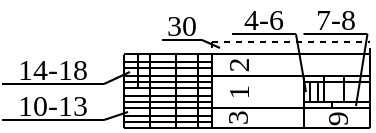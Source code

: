 <mxfile version="14.5.1" type="device"><diagram id="sRBYyVevps4pl8VskuLO" name="Page-1"><mxGraphModel dx="402" dy="320" grid="1" gridSize="1" guides="1" tooltips="1" connect="1" arrows="1" fold="1" page="1" pageScale="1" pageWidth="280" pageHeight="200" math="0" shadow="0"><root><mxCell id="0"/><mxCell id="1" parent="0"/><mxCell id="GCw-vA1qznUywPZfo7SC-8" value="" style="rounded=0;whiteSpace=wrap;html=1;fontSize=15;noLabel=1;fontColor=none;strokeColor=none;" vertex="1" parent="1"><mxGeometry x="172" y="139" width="21" height="19" as="geometry"/></mxCell><mxCell id="GCw-vA1qznUywPZfo7SC-7" value="" style="rounded=0;whiteSpace=wrap;html=1;fontSize=15;noLabel=1;fontColor=none;strokeColor=none;" vertex="1" parent="1"><mxGeometry x="242" y="136" width="34" height="22" as="geometry"/></mxCell><mxCell id="U6kisqNHEcAzyzzc-JyP-313" value="" style="rounded=0;whiteSpace=wrap;html=1;fontSize=15;noLabel=1;fontColor=none;strokeColor=none;" parent="1" vertex="1"><mxGeometry x="207" y="136" width="32" height="22" as="geometry"/></mxCell><mxCell id="U6kisqNHEcAzyzzc-JyP-227" value="" style="endArrow=none;html=1;fontSize=15;" parent="1" edge="1"><mxGeometry width="50" height="50" relative="1" as="geometry"><mxPoint x="153" y="196" as="sourcePoint"/><mxPoint x="153" y="159.333" as="targetPoint"/></mxGeometry></mxCell><mxCell id="U6kisqNHEcAzyzzc-JyP-231" value="" style="endArrow=none;html=1;fontSize=15;" parent="1" edge="1"><mxGeometry width="50" height="50" relative="1" as="geometry"><mxPoint x="153" y="196" as="sourcePoint"/><mxPoint x="276" y="196" as="targetPoint"/></mxGeometry></mxCell><mxCell id="U6kisqNHEcAzyzzc-JyP-232" value="" style="endArrow=none;html=1;fontSize=15;" parent="1" edge="1"><mxGeometry width="50" height="50" relative="1" as="geometry"><mxPoint x="276" y="196" as="sourcePoint"/><mxPoint x="276" y="159" as="targetPoint"/></mxGeometry></mxCell><mxCell id="U6kisqNHEcAzyzzc-JyP-233" value="" style="endArrow=none;html=1;fontSize=15;" parent="1" edge="1"><mxGeometry width="50" height="50" relative="1" as="geometry"><mxPoint x="153" y="159" as="sourcePoint"/><mxPoint x="276" y="159" as="targetPoint"/></mxGeometry></mxCell><mxCell id="U6kisqNHEcAzyzzc-JyP-262" value="&lt;font face=&quot;Verdana&quot; style=&quot;font-size: 15px&quot;&gt;7-8&lt;/font&gt;" style="text;html=1;strokeColor=none;fillColor=none;align=center;verticalAlign=middle;whiteSpace=wrap;rounded=0;fontSize=15;" parent="1" vertex="1"><mxGeometry x="242.75" y="133" width="32" height="16" as="geometry"/></mxCell><mxCell id="U6kisqNHEcAzyzzc-JyP-279" value="" style="endArrow=none;html=1;fontSize=15;" parent="1" edge="1"><mxGeometry width="50" height="50" relative="1" as="geometry"><mxPoint x="160" y="176" as="sourcePoint"/><mxPoint x="160" y="159.003" as="targetPoint"/></mxGeometry></mxCell><mxCell id="U6kisqNHEcAzyzzc-JyP-280" value="" style="endArrow=none;html=1;fontSize=15;" parent="1" edge="1"><mxGeometry width="50" height="50" relative="1" as="geometry"><mxPoint x="166" y="195.67" as="sourcePoint"/><mxPoint x="166" y="159.003" as="targetPoint"/></mxGeometry></mxCell><mxCell id="U6kisqNHEcAzyzzc-JyP-282" value="" style="endArrow=none;html=1;fontSize=15;" parent="1" edge="1"><mxGeometry width="50" height="50" relative="1" as="geometry"><mxPoint x="179" y="195.67" as="sourcePoint"/><mxPoint x="179" y="159.003" as="targetPoint"/></mxGeometry></mxCell><mxCell id="U6kisqNHEcAzyzzc-JyP-283" value="" style="endArrow=none;html=1;fontSize=15;" parent="1" edge="1"><mxGeometry width="50" height="50" relative="1" as="geometry"><mxPoint x="190" y="195.67" as="sourcePoint"/><mxPoint x="190" y="159.003" as="targetPoint"/></mxGeometry></mxCell><mxCell id="U6kisqNHEcAzyzzc-JyP-284" value="" style="endArrow=none;html=1;fontSize=15;" parent="1" edge="1"><mxGeometry width="50" height="50" relative="1" as="geometry"><mxPoint x="197" y="195.67" as="sourcePoint"/><mxPoint x="197" y="159.003" as="targetPoint"/></mxGeometry></mxCell><mxCell id="U6kisqNHEcAzyzzc-JyP-285" value="" style="endArrow=none;html=1;fontSize=15;" parent="1" edge="1"><mxGeometry width="50" height="50" relative="1" as="geometry"><mxPoint x="153.0" y="166" as="sourcePoint"/><mxPoint x="197" y="166" as="targetPoint"/></mxGeometry></mxCell><mxCell id="U6kisqNHEcAzyzzc-JyP-286" value="" style="endArrow=none;html=1;fontSize=15;" parent="1" edge="1"><mxGeometry width="50" height="50" relative="1" as="geometry"><mxPoint x="153.0" y="176" as="sourcePoint"/><mxPoint x="197" y="176" as="targetPoint"/></mxGeometry></mxCell><mxCell id="U6kisqNHEcAzyzzc-JyP-287" value="" style="endArrow=none;html=1;fontSize=15;" parent="1" edge="1"><mxGeometry width="50" height="50" relative="1" as="geometry"><mxPoint x="243.01" y="173" as="sourcePoint"/><mxPoint x="276.01" y="173" as="targetPoint"/></mxGeometry></mxCell><mxCell id="U6kisqNHEcAzyzzc-JyP-288" value="" style="endArrow=none;html=1;fontSize=15;" parent="1" edge="1"><mxGeometry width="50" height="50" relative="1" as="geometry"><mxPoint x="153.0" y="186" as="sourcePoint"/><mxPoint x="276" y="186" as="targetPoint"/></mxGeometry></mxCell><mxCell id="U6kisqNHEcAzyzzc-JyP-289" value="" style="endArrow=none;html=1;fontSize=15;" parent="1" edge="1"><mxGeometry width="50" height="50" relative="1" as="geometry"><mxPoint x="243" y="195.67" as="sourcePoint"/><mxPoint x="243" y="170" as="targetPoint"/></mxGeometry></mxCell><mxCell id="U6kisqNHEcAzyzzc-JyP-290" value="" style="endArrow=none;html=1;fontSize=15;" parent="1" edge="1"><mxGeometry width="50" height="50" relative="1" as="geometry"><mxPoint x="253" y="183" as="sourcePoint"/><mxPoint x="253" y="170" as="targetPoint"/></mxGeometry></mxCell><mxCell id="U6kisqNHEcAzyzzc-JyP-292" value="" style="endArrow=none;html=1;fontSize=15;" parent="1" edge="1"><mxGeometry width="50" height="50" relative="1" as="geometry"><mxPoint x="263" y="183" as="sourcePoint"/><mxPoint x="263" y="170" as="targetPoint"/></mxGeometry></mxCell><mxCell id="U6kisqNHEcAzyzzc-JyP-293" value="" style="endArrow=none;html=1;fontSize=15;" parent="1" edge="1"><mxGeometry width="50" height="50" relative="1" as="geometry"><mxPoint x="153.0" y="163" as="sourcePoint"/><mxPoint x="197" y="163" as="targetPoint"/></mxGeometry></mxCell><mxCell id="U6kisqNHEcAzyzzc-JyP-294" value="" style="endArrow=none;html=1;fontSize=15;" parent="1" edge="1"><mxGeometry width="50" height="50" relative="1" as="geometry"><mxPoint x="153.54" y="170" as="sourcePoint"/><mxPoint x="276" y="170" as="targetPoint"/></mxGeometry></mxCell><mxCell id="U6kisqNHEcAzyzzc-JyP-295" value="" style="endArrow=none;html=1;fontSize=15;" parent="1" edge="1"><mxGeometry width="50" height="50" relative="1" as="geometry"><mxPoint x="153.0" y="173" as="sourcePoint"/><mxPoint x="197" y="173" as="targetPoint"/></mxGeometry></mxCell><mxCell id="U6kisqNHEcAzyzzc-JyP-296" value="" style="endArrow=none;html=1;fontSize=15;" parent="1" edge="1"><mxGeometry width="50" height="50" relative="1" as="geometry"><mxPoint x="153" y="180" as="sourcePoint"/><mxPoint x="197" y="180" as="targetPoint"/></mxGeometry></mxCell><mxCell id="U6kisqNHEcAzyzzc-JyP-297" value="" style="endArrow=none;html=1;fontSize=15;" parent="1" edge="1"><mxGeometry width="50" height="50" relative="1" as="geometry"><mxPoint x="153.0" y="183" as="sourcePoint"/><mxPoint x="197" y="183" as="targetPoint"/></mxGeometry></mxCell><mxCell id="U6kisqNHEcAzyzzc-JyP-298" value="" style="endArrow=none;html=1;fontSize=15;" parent="1" edge="1"><mxGeometry width="50" height="50" relative="1" as="geometry"><mxPoint x="153.0" y="190" as="sourcePoint"/><mxPoint x="197" y="190" as="targetPoint"/></mxGeometry></mxCell><mxCell id="U6kisqNHEcAzyzzc-JyP-299" value="" style="endArrow=none;html=1;fontSize=15;" parent="1" edge="1"><mxGeometry width="50" height="50" relative="1" as="geometry"><mxPoint x="153.0" y="193" as="sourcePoint"/><mxPoint x="197" y="193" as="targetPoint"/></mxGeometry></mxCell><mxCell id="U6kisqNHEcAzyzzc-JyP-300" value="&lt;font face=&quot;Verdana&quot; style=&quot;font-size: 15px;&quot;&gt;2&lt;/font&gt;" style="text;html=1;strokeColor=none;fillColor=none;align=center;verticalAlign=middle;whiteSpace=wrap;rounded=0;fontSize=15;rotation=-90;" parent="1" vertex="1"><mxGeometry x="204.25" y="153.75" width="9.5" height="21.5" as="geometry"/></mxCell><mxCell id="U6kisqNHEcAzyzzc-JyP-301" value="&lt;font face=&quot;Verdana&quot; style=&quot;font-size: 15px;&quot;&gt;1&lt;/font&gt;" style="text;html=1;strokeColor=none;fillColor=none;align=center;verticalAlign=middle;whiteSpace=wrap;rounded=0;fontSize=15;rotation=-90;" parent="1" vertex="1"><mxGeometry x="205.81" y="167.07" width="6.5" height="22.88" as="geometry"/></mxCell><mxCell id="U6kisqNHEcAzyzzc-JyP-302" value="&lt;font face=&quot;Verdana&quot; style=&quot;font-size: 15px;&quot;&gt;3&lt;/font&gt;" style="text;html=1;strokeColor=none;fillColor=none;align=center;verticalAlign=middle;whiteSpace=wrap;rounded=0;fontSize=15;rotation=-90;" parent="1" vertex="1"><mxGeometry x="205.53" y="180.35" width="8" height="22.06" as="geometry"/></mxCell><mxCell id="U6kisqNHEcAzyzzc-JyP-304" value="&lt;font face=&quot;Verdana&quot; style=&quot;font-size: 15px;&quot;&gt;9&lt;/font&gt;" style="text;html=1;strokeColor=none;fillColor=none;align=center;verticalAlign=middle;whiteSpace=wrap;rounded=0;fontSize=15;rotation=-90;" parent="1" vertex="1"><mxGeometry x="255.16" y="175.6" width="8.7" height="31.5" as="geometry"/></mxCell><mxCell id="U6kisqNHEcAzyzzc-JyP-305" value="" style="endArrow=none;html=1;fontSize=15;entryX=0;entryY=1;entryDx=0;entryDy=0;exitX=1;exitY=1;exitDx=0;exitDy=0;" parent="1" source="U6kisqNHEcAzyzzc-JyP-262" target="U6kisqNHEcAzyzzc-JyP-262" edge="1"><mxGeometry width="50" height="50" relative="1" as="geometry"><mxPoint x="106.75" y="169" as="sourcePoint"/><mxPoint x="156.75" y="119" as="targetPoint"/></mxGeometry></mxCell><mxCell id="U6kisqNHEcAzyzzc-JyP-306" value="&lt;font face=&quot;Verdana&quot; style=&quot;font-size: 15px&quot;&gt;14-18&lt;/font&gt;" style="text;html=1;strokeColor=none;fillColor=none;align=center;verticalAlign=middle;whiteSpace=wrap;rounded=0;fontSize=15;" parent="1" vertex="1"><mxGeometry x="92" y="158" width="51" height="16" as="geometry"/></mxCell><mxCell id="U6kisqNHEcAzyzzc-JyP-307" value="" style="endArrow=none;html=1;fontSize=15;entryX=0;entryY=1;entryDx=0;entryDy=0;exitX=1;exitY=1;exitDx=0;exitDy=0;" parent="1" source="U6kisqNHEcAzyzzc-JyP-306" target="U6kisqNHEcAzyzzc-JyP-306" edge="1"><mxGeometry width="50" height="50" relative="1" as="geometry"><mxPoint x="42" y="185" as="sourcePoint"/><mxPoint x="92" y="135" as="targetPoint"/></mxGeometry></mxCell><mxCell id="U6kisqNHEcAzyzzc-JyP-308" value="" style="endArrow=none;html=1;fontSize=15;entryX=1;entryY=1;entryDx=0;entryDy=0;" parent="1" target="U6kisqNHEcAzyzzc-JyP-306" edge="1"><mxGeometry width="50" height="50" relative="1" as="geometry"><mxPoint x="156" y="168" as="sourcePoint"/><mxPoint x="132" y="171" as="targetPoint"/></mxGeometry></mxCell><mxCell id="U6kisqNHEcAzyzzc-JyP-309" value="&lt;font face=&quot;Verdana&quot; style=&quot;font-size: 15px;&quot;&gt;10-13&lt;/font&gt;" style="text;html=1;strokeColor=none;fillColor=none;align=center;verticalAlign=middle;whiteSpace=wrap;rounded=0;fontSize=15;" parent="1" vertex="1"><mxGeometry x="92" y="176" width="51" height="16" as="geometry"/></mxCell><mxCell id="U6kisqNHEcAzyzzc-JyP-310" value="" style="endArrow=none;html=1;fontSize=15;entryX=0;entryY=1;entryDx=0;entryDy=0;exitX=1;exitY=1;exitDx=0;exitDy=0;" parent="1" source="U6kisqNHEcAzyzzc-JyP-309" target="U6kisqNHEcAzyzzc-JyP-309" edge="1"><mxGeometry width="50" height="50" relative="1" as="geometry"><mxPoint x="42" y="203.34" as="sourcePoint"/><mxPoint x="92" y="153.34" as="targetPoint"/></mxGeometry></mxCell><mxCell id="U6kisqNHEcAzyzzc-JyP-311" value="" style="endArrow=none;html=1;fontSize=15;entryX=1;entryY=1;entryDx=0;entryDy=0;" parent="1" target="U6kisqNHEcAzyzzc-JyP-309" edge="1"><mxGeometry width="50" height="50" relative="1" as="geometry"><mxPoint x="155" y="188" as="sourcePoint"/><mxPoint x="132" y="189.34" as="targetPoint"/></mxGeometry></mxCell><mxCell id="U6kisqNHEcAzyzzc-JyP-312" value="" style="endArrow=none;html=1;fontSize=15;entryX=1;entryY=1;entryDx=0;entryDy=0;" parent="1" target="U6kisqNHEcAzyzzc-JyP-262" edge="1"><mxGeometry width="50" height="50" relative="1" as="geometry"><mxPoint x="269" y="185" as="sourcePoint"/><mxPoint x="229" y="106" as="targetPoint"/></mxGeometry></mxCell><mxCell id="A89R9GqljYX0OiYE1ksP-2" value="" style="endArrow=none;html=1;fontSize=15;" parent="1" edge="1"><mxGeometry width="50" height="50" relative="1" as="geometry"><mxPoint x="243.01" y="183" as="sourcePoint"/><mxPoint x="276.01" y="183" as="targetPoint"/></mxGeometry></mxCell><mxCell id="A89R9GqljYX0OiYE1ksP-3" value="" style="endArrow=none;html=1;fontSize=15;" parent="1" edge="1"><mxGeometry width="50" height="50" relative="1" as="geometry"><mxPoint x="246" y="183" as="sourcePoint"/><mxPoint x="246" y="173" as="targetPoint"/></mxGeometry></mxCell><mxCell id="A89R9GqljYX0OiYE1ksP-4" value="" style="endArrow=none;html=1;fontSize=15;" parent="1" edge="1"><mxGeometry width="50" height="50" relative="1" as="geometry"><mxPoint x="250" y="183" as="sourcePoint"/><mxPoint x="250" y="173" as="targetPoint"/></mxGeometry></mxCell><mxCell id="A89R9GqljYX0OiYE1ksP-5" value="" style="endArrow=none;html=1;fontSize=15;" parent="1" edge="1"><mxGeometry width="50" height="50" relative="1" as="geometry"><mxPoint x="257" y="186" as="sourcePoint"/><mxPoint x="257" y="183" as="targetPoint"/></mxGeometry></mxCell><mxCell id="A89R9GqljYX0OiYE1ksP-6" value="&lt;font face=&quot;Verdana&quot; style=&quot;font-size: 15px&quot;&gt;4-6&lt;/font&gt;" style="text;html=1;strokeColor=none;fillColor=none;align=center;verticalAlign=middle;whiteSpace=wrap;rounded=0;fontSize=15;" parent="1" vertex="1"><mxGeometry x="207" y="133" width="32" height="16" as="geometry"/></mxCell><mxCell id="A89R9GqljYX0OiYE1ksP-7" value="" style="endArrow=none;html=1;fontSize=15;entryX=0;entryY=1;entryDx=0;entryDy=0;exitX=1;exitY=1;exitDx=0;exitDy=0;" parent="1" source="A89R9GqljYX0OiYE1ksP-6" target="A89R9GqljYX0OiYE1ksP-6" edge="1"><mxGeometry width="50" height="50" relative="1" as="geometry"><mxPoint x="67.75" y="160" as="sourcePoint"/><mxPoint x="117.75" y="110" as="targetPoint"/></mxGeometry></mxCell><mxCell id="A89R9GqljYX0OiYE1ksP-8" value="" style="endArrow=none;html=1;fontSize=15;entryX=1;entryY=1;entryDx=0;entryDy=0;" parent="1" target="A89R9GqljYX0OiYE1ksP-6" edge="1"><mxGeometry width="50" height="50" relative="1" as="geometry"><mxPoint x="244" y="178" as="sourcePoint"/><mxPoint x="190" y="97" as="targetPoint"/></mxGeometry></mxCell><mxCell id="GCw-vA1qznUywPZfo7SC-1" value="" style="endArrow=none;html=1;fontSize=15;dashed=1;" edge="1" parent="1"><mxGeometry width="50" height="50" relative="1" as="geometry"><mxPoint x="197" y="153" as="sourcePoint"/><mxPoint x="276" y="153" as="targetPoint"/></mxGeometry></mxCell><mxCell id="GCw-vA1qznUywPZfo7SC-2" value="" style="endArrow=none;html=1;fontSize=15;dashed=1;" edge="1" parent="1"><mxGeometry width="50" height="50" relative="1" as="geometry"><mxPoint x="197" y="153" as="sourcePoint"/><mxPoint x="197" y="159" as="targetPoint"/></mxGeometry></mxCell><mxCell id="GCw-vA1qznUywPZfo7SC-3" value="" style="endArrow=none;html=1;fontSize=15;dashed=1;" edge="1" parent="1"><mxGeometry width="50" height="50" relative="1" as="geometry"><mxPoint x="276" y="159" as="sourcePoint"/><mxPoint x="276" y="153" as="targetPoint"/></mxGeometry></mxCell><mxCell id="GCw-vA1qznUywPZfo7SC-4" value="&lt;font face=&quot;Verdana&quot; style=&quot;font-size: 15px&quot;&gt;30&lt;/font&gt;" style="text;html=1;strokeColor=none;fillColor=none;align=center;verticalAlign=middle;whiteSpace=wrap;rounded=0;fontSize=15;" vertex="1" parent="1"><mxGeometry x="172" y="136" width="20" height="16" as="geometry"/></mxCell><mxCell id="GCw-vA1qznUywPZfo7SC-5" value="" style="endArrow=none;html=1;fontSize=15;entryX=0;entryY=1;entryDx=0;entryDy=0;exitX=1;exitY=1;exitDx=0;exitDy=0;" edge="1" parent="1" source="GCw-vA1qznUywPZfo7SC-4" target="GCw-vA1qznUywPZfo7SC-4"><mxGeometry width="50" height="50" relative="1" as="geometry"><mxPoint x="24.75" y="159" as="sourcePoint"/><mxPoint x="74.75" y="109" as="targetPoint"/></mxGeometry></mxCell><mxCell id="GCw-vA1qznUywPZfo7SC-6" value="" style="endArrow=none;html=1;fontSize=15;entryX=1;entryY=1;entryDx=0;entryDy=0;" edge="1" parent="1" target="GCw-vA1qznUywPZfo7SC-4"><mxGeometry width="50" height="50" relative="1" as="geometry"><mxPoint x="201" y="156" as="sourcePoint"/><mxPoint x="147" y="97" as="targetPoint"/></mxGeometry></mxCell></root></mxGraphModel></diagram></mxfile>